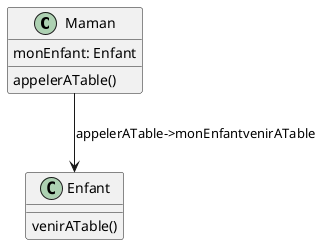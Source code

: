 @startuml Command

class Maman {
    monEnfant: Enfant
    appelerATable()
}

class Enfant {
    venirATable()
}

Maman --> Enfant: appelerATable->monEnfantvenirATable

@enduml